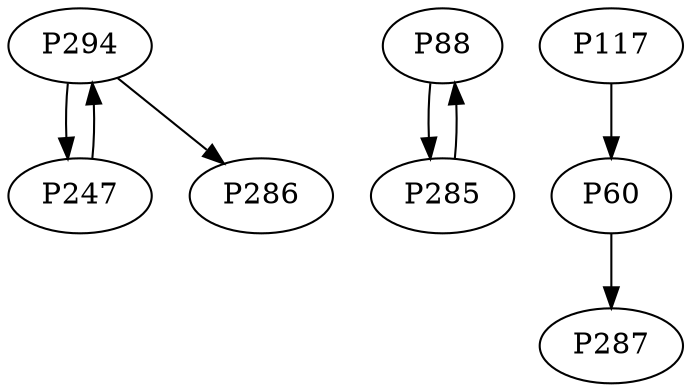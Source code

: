 digraph {
	P294 -> P247
	P88 -> P285
	P285 -> P88
	P247 -> P294
	P60 -> P287
	P294 -> P286
	P117 -> P60
}